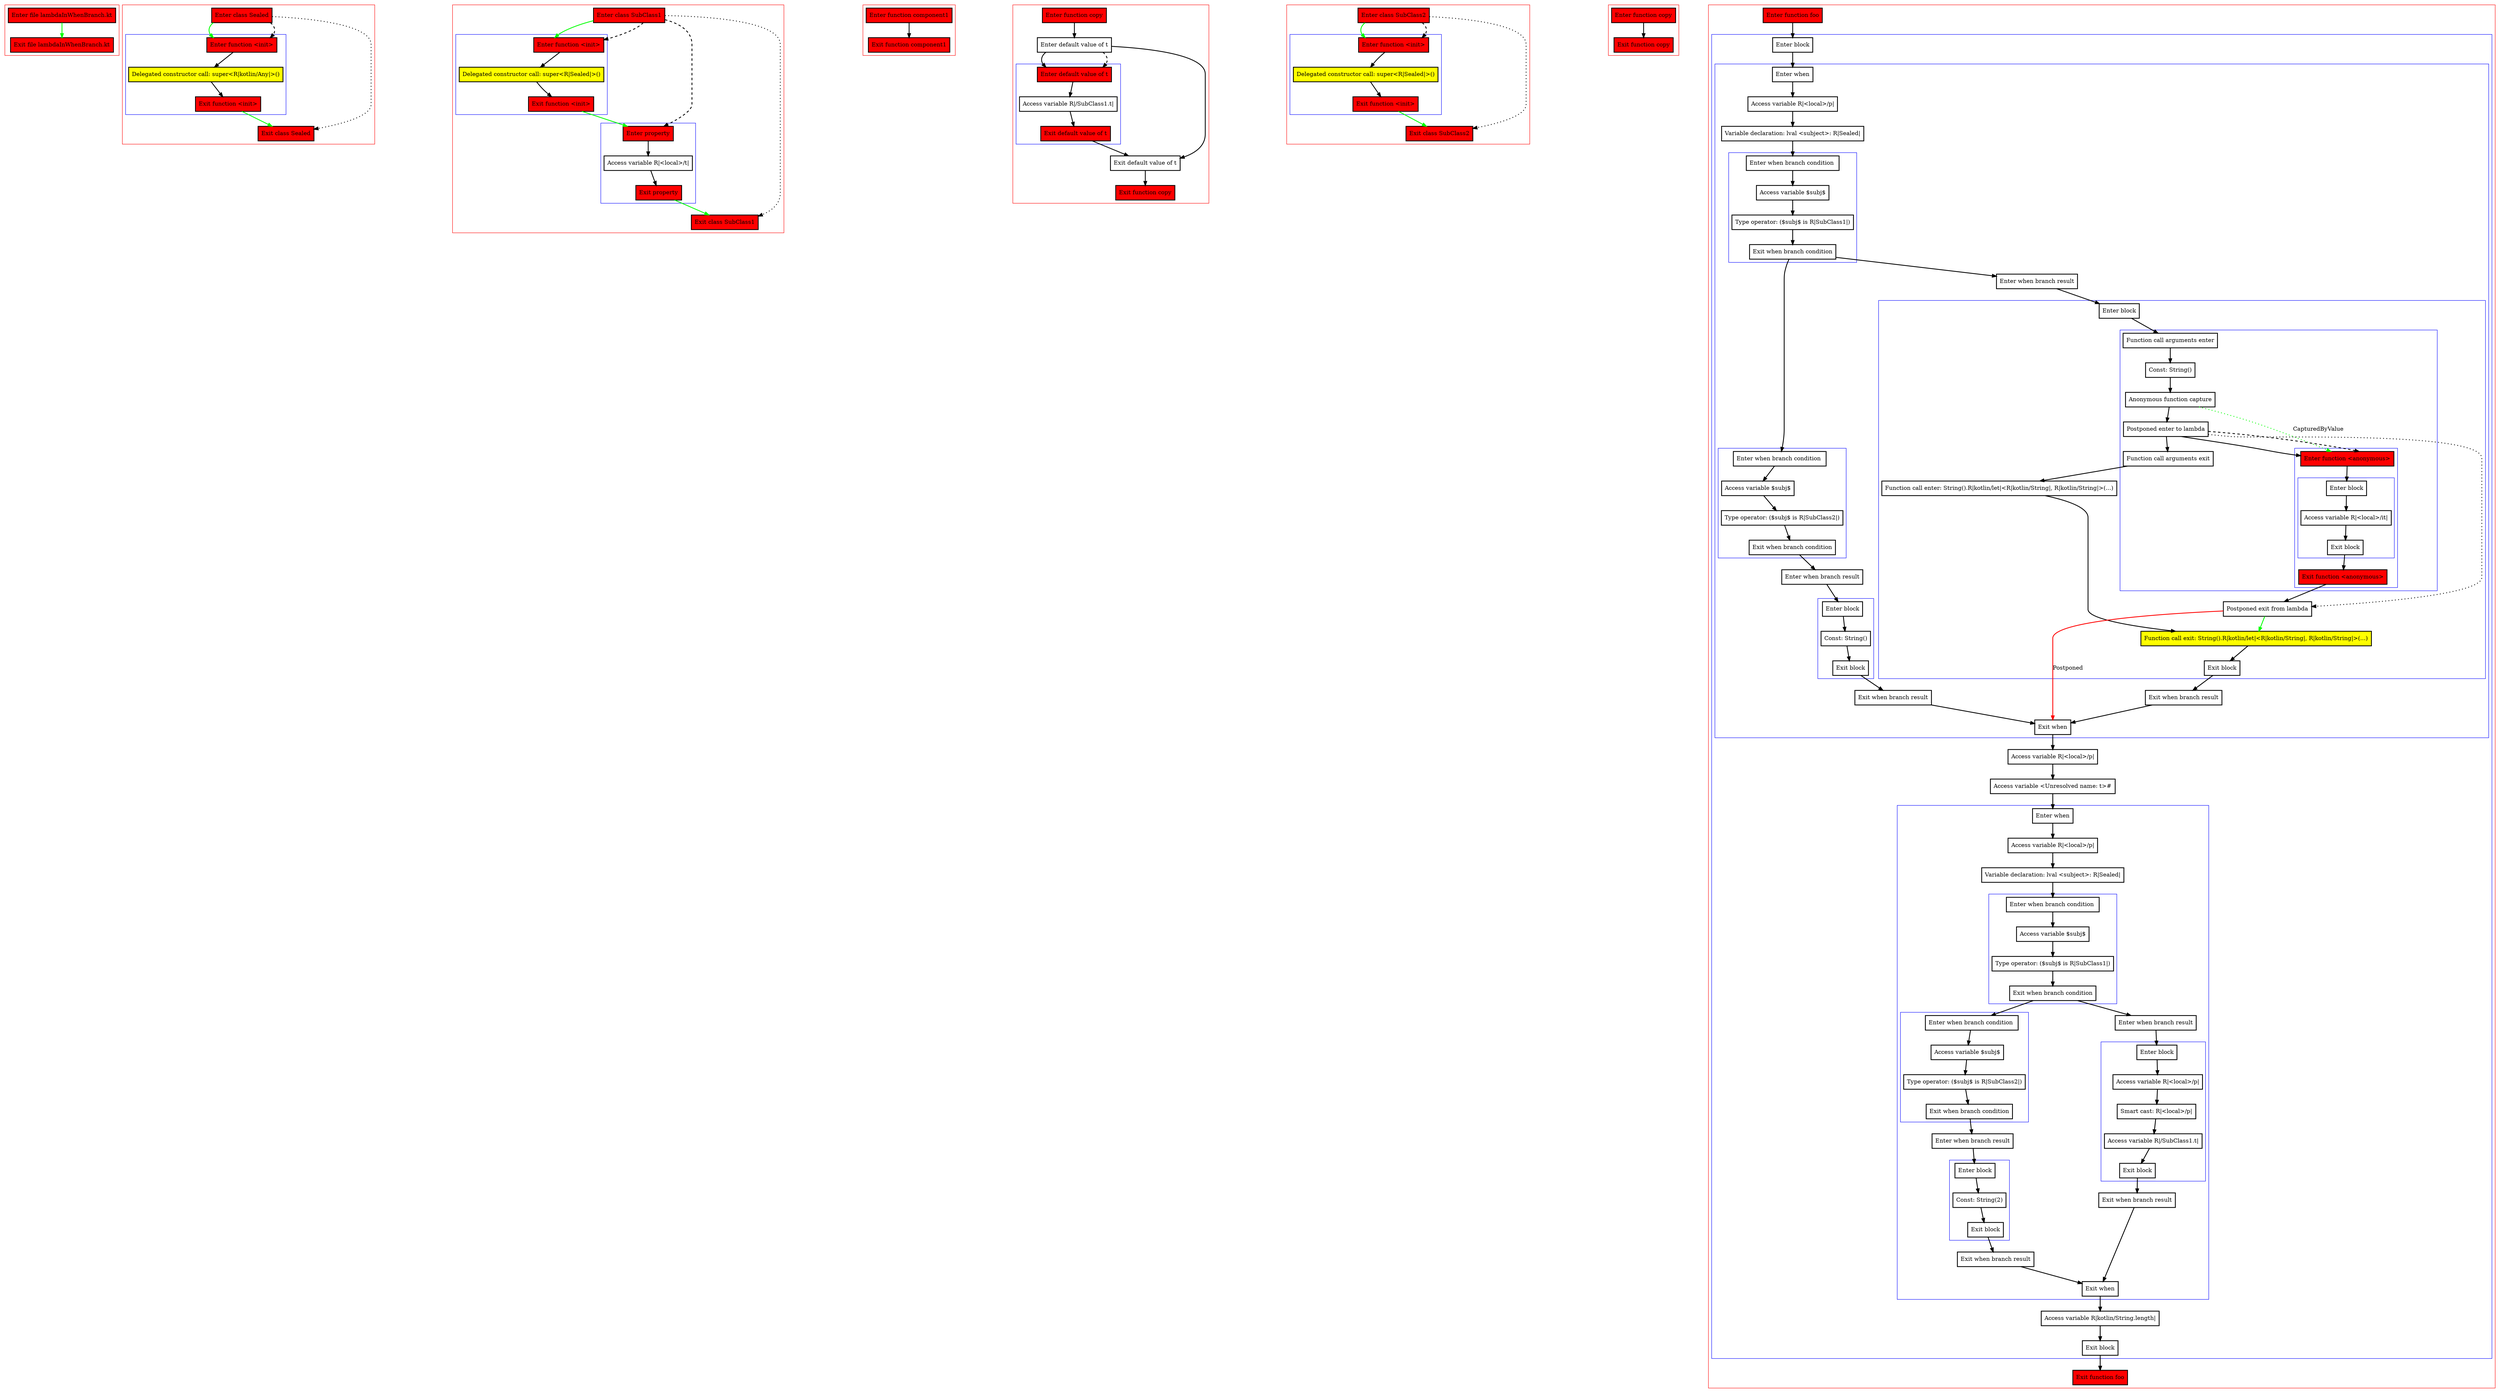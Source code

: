 digraph lambdaInWhenBranch_kt {
    graph [nodesep=3]
    node [shape=box penwidth=2]
    edge [penwidth=2]

    subgraph cluster_0 {
        color=red
        0 [label="Enter file lambdaInWhenBranch.kt" style="filled" fillcolor=red];
        1 [label="Exit file lambdaInWhenBranch.kt" style="filled" fillcolor=red];
    }
    0 -> {1} [color=green];

    subgraph cluster_1 {
        color=red
        2 [label="Enter class Sealed" style="filled" fillcolor=red];
        subgraph cluster_2 {
            color=blue
            3 [label="Enter function <init>" style="filled" fillcolor=red];
            4 [label="Delegated constructor call: super<R|kotlin/Any|>()" style="filled" fillcolor=yellow];
            5 [label="Exit function <init>" style="filled" fillcolor=red];
        }
        6 [label="Exit class Sealed" style="filled" fillcolor=red];
    }
    2 -> {3} [color=green];
    2 -> {6} [style=dotted];
    2 -> {3} [style=dashed];
    3 -> {4};
    4 -> {5};
    5 -> {6} [color=green];

    subgraph cluster_3 {
        color=red
        7 [label="Enter class SubClass1" style="filled" fillcolor=red];
        subgraph cluster_4 {
            color=blue
            8 [label="Enter function <init>" style="filled" fillcolor=red];
            9 [label="Delegated constructor call: super<R|Sealed|>()" style="filled" fillcolor=yellow];
            10 [label="Exit function <init>" style="filled" fillcolor=red];
        }
        subgraph cluster_5 {
            color=blue
            11 [label="Enter property" style="filled" fillcolor=red];
            12 [label="Access variable R|<local>/t|"];
            13 [label="Exit property" style="filled" fillcolor=red];
        }
        14 [label="Exit class SubClass1" style="filled" fillcolor=red];
    }
    7 -> {8} [color=green];
    7 -> {14} [style=dotted];
    7 -> {8 11} [style=dashed];
    8 -> {9};
    9 -> {10};
    10 -> {11} [color=green];
    11 -> {12};
    12 -> {13};
    13 -> {14} [color=green];

    subgraph cluster_6 {
        color=red
        15 [label="Enter function component1" style="filled" fillcolor=red];
        16 [label="Exit function component1" style="filled" fillcolor=red];
    }
    15 -> {16};

    subgraph cluster_7 {
        color=red
        17 [label="Enter function copy" style="filled" fillcolor=red];
        18 [label="Enter default value of t"];
        subgraph cluster_8 {
            color=blue
            19 [label="Enter default value of t" style="filled" fillcolor=red];
            20 [label="Access variable R|/SubClass1.t|"];
            21 [label="Exit default value of t" style="filled" fillcolor=red];
        }
        22 [label="Exit default value of t"];
        23 [label="Exit function copy" style="filled" fillcolor=red];
    }
    17 -> {18};
    18 -> {19 22};
    18 -> {19} [style=dashed];
    19 -> {20};
    20 -> {21};
    21 -> {22};
    22 -> {23};

    subgraph cluster_9 {
        color=red
        24 [label="Enter class SubClass2" style="filled" fillcolor=red];
        subgraph cluster_10 {
            color=blue
            25 [label="Enter function <init>" style="filled" fillcolor=red];
            26 [label="Delegated constructor call: super<R|Sealed|>()" style="filled" fillcolor=yellow];
            27 [label="Exit function <init>" style="filled" fillcolor=red];
        }
        28 [label="Exit class SubClass2" style="filled" fillcolor=red];
    }
    24 -> {25} [color=green];
    24 -> {28} [style=dotted];
    24 -> {25} [style=dashed];
    25 -> {26};
    26 -> {27};
    27 -> {28} [color=green];

    subgraph cluster_11 {
        color=red
        29 [label="Enter function copy" style="filled" fillcolor=red];
        30 [label="Exit function copy" style="filled" fillcolor=red];
    }
    29 -> {30};

    subgraph cluster_12 {
        color=red
        31 [label="Enter function foo" style="filled" fillcolor=red];
        subgraph cluster_13 {
            color=blue
            32 [label="Enter block"];
            subgraph cluster_14 {
                color=blue
                33 [label="Enter when"];
                34 [label="Access variable R|<local>/p|"];
                35 [label="Variable declaration: lval <subject>: R|Sealed|"];
                subgraph cluster_15 {
                    color=blue
                    36 [label="Enter when branch condition "];
                    37 [label="Access variable $subj$"];
                    38 [label="Type operator: ($subj$ is R|SubClass1|)"];
                    39 [label="Exit when branch condition"];
                }
                subgraph cluster_16 {
                    color=blue
                    40 [label="Enter when branch condition "];
                    41 [label="Access variable $subj$"];
                    42 [label="Type operator: ($subj$ is R|SubClass2|)"];
                    43 [label="Exit when branch condition"];
                }
                44 [label="Enter when branch result"];
                subgraph cluster_17 {
                    color=blue
                    45 [label="Enter block"];
                    46 [label="Const: String()"];
                    47 [label="Exit block"];
                }
                48 [label="Exit when branch result"];
                49 [label="Enter when branch result"];
                subgraph cluster_18 {
                    color=blue
                    50 [label="Enter block"];
                    subgraph cluster_19 {
                        color=blue
                        51 [label="Function call arguments enter"];
                        52 [label="Const: String()"];
                        53 [label="Anonymous function capture"];
                        54 [label="Postponed enter to lambda"];
                        subgraph cluster_20 {
                            color=blue
                            55 [label="Enter function <anonymous>" style="filled" fillcolor=red];
                            subgraph cluster_21 {
                                color=blue
                                56 [label="Enter block"];
                                57 [label="Access variable R|<local>/it|"];
                                58 [label="Exit block"];
                            }
                            59 [label="Exit function <anonymous>" style="filled" fillcolor=red];
                        }
                        60 [label="Function call arguments exit"];
                    }
                    61 [label="Function call enter: String().R|kotlin/let|<R|kotlin/String|, R|kotlin/String|>(...)"];
                    62 [label="Postponed exit from lambda"];
                    63 [label="Function call exit: String().R|kotlin/let|<R|kotlin/String|, R|kotlin/String|>(...)" style="filled" fillcolor=yellow];
                    64 [label="Exit block"];
                }
                65 [label="Exit when branch result"];
                66 [label="Exit when"];
            }
            67 [label="Access variable R|<local>/p|"];
            68 [label="Access variable <Unresolved name: t>#"];
            subgraph cluster_22 {
                color=blue
                69 [label="Enter when"];
                70 [label="Access variable R|<local>/p|"];
                71 [label="Variable declaration: lval <subject>: R|Sealed|"];
                subgraph cluster_23 {
                    color=blue
                    72 [label="Enter when branch condition "];
                    73 [label="Access variable $subj$"];
                    74 [label="Type operator: ($subj$ is R|SubClass1|)"];
                    75 [label="Exit when branch condition"];
                }
                subgraph cluster_24 {
                    color=blue
                    76 [label="Enter when branch condition "];
                    77 [label="Access variable $subj$"];
                    78 [label="Type operator: ($subj$ is R|SubClass2|)"];
                    79 [label="Exit when branch condition"];
                }
                80 [label="Enter when branch result"];
                subgraph cluster_25 {
                    color=blue
                    81 [label="Enter block"];
                    82 [label="Const: String(2)"];
                    83 [label="Exit block"];
                }
                84 [label="Exit when branch result"];
                85 [label="Enter when branch result"];
                subgraph cluster_26 {
                    color=blue
                    86 [label="Enter block"];
                    87 [label="Access variable R|<local>/p|"];
                    88 [label="Smart cast: R|<local>/p|"];
                    89 [label="Access variable R|/SubClass1.t|"];
                    90 [label="Exit block"];
                }
                91 [label="Exit when branch result"];
                92 [label="Exit when"];
            }
            93 [label="Access variable R|kotlin/String.length|"];
            94 [label="Exit block"];
        }
        95 [label="Exit function foo" style="filled" fillcolor=red];
    }
    31 -> {32};
    32 -> {33};
    33 -> {34};
    34 -> {35};
    35 -> {36};
    36 -> {37};
    37 -> {38};
    38 -> {39};
    39 -> {40 49};
    40 -> {41};
    41 -> {42};
    42 -> {43};
    43 -> {44};
    44 -> {45};
    45 -> {46};
    46 -> {47};
    47 -> {48};
    48 -> {66};
    49 -> {50};
    50 -> {51};
    51 -> {52};
    52 -> {53};
    53 -> {54};
    53 -> {55} [color=green style=dotted label="CapturedByValue"];
    54 -> {55 60};
    54 -> {62} [style=dotted];
    54 -> {55} [style=dashed];
    55 -> {56};
    56 -> {57};
    57 -> {58};
    58 -> {59};
    59 -> {62};
    60 -> {61};
    61 -> {63};
    62 -> {63} [color=green];
    62 -> {66} [color=red label="Postponed"];
    63 -> {64};
    64 -> {65};
    65 -> {66};
    66 -> {67};
    67 -> {68};
    68 -> {69};
    69 -> {70};
    70 -> {71};
    71 -> {72};
    72 -> {73};
    73 -> {74};
    74 -> {75};
    75 -> {76 85};
    76 -> {77};
    77 -> {78};
    78 -> {79};
    79 -> {80};
    80 -> {81};
    81 -> {82};
    82 -> {83};
    83 -> {84};
    84 -> {92};
    85 -> {86};
    86 -> {87};
    87 -> {88};
    88 -> {89};
    89 -> {90};
    90 -> {91};
    91 -> {92};
    92 -> {93};
    93 -> {94};
    94 -> {95};

}
